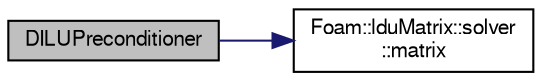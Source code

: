 digraph "DILUPreconditioner"
{
  bgcolor="transparent";
  edge [fontname="FreeSans",fontsize="10",labelfontname="FreeSans",labelfontsize="10"];
  node [fontname="FreeSans",fontsize="10",shape=record];
  rankdir="LR";
  Node1 [label="DILUPreconditioner",height=0.2,width=0.4,color="black", fillcolor="grey75", style="filled" fontcolor="black"];
  Node1 -> Node2 [color="midnightblue",fontsize="10",style="solid",fontname="FreeSans"];
  Node2 [label="Foam::lduMatrix::solver\l::matrix",height=0.2,width=0.4,color="black",URL="$a02313.html#a6c69a7b7081aed05771c6da44c39d654"];
}
